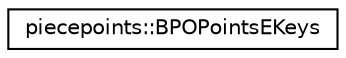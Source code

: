 digraph "Graphical Class Hierarchy"
{
 // LATEX_PDF_SIZE
  edge [fontname="Helvetica",fontsize="10",labelfontname="Helvetica",labelfontsize="10"];
  node [fontname="Helvetica",fontsize="10",shape=record];
  rankdir="LR";
  Node0 [label="piecepoints::BPOPointsEKeys",height=0.2,width=0.4,color="black", fillcolor="white", style="filled",URL="$classpiecepoints_1_1BPOPointsEKeys.html",tooltip="Piece Points spec in \"Base Points Offset\" form with PieceType enum keys in member unordered_map objec..."];
}
